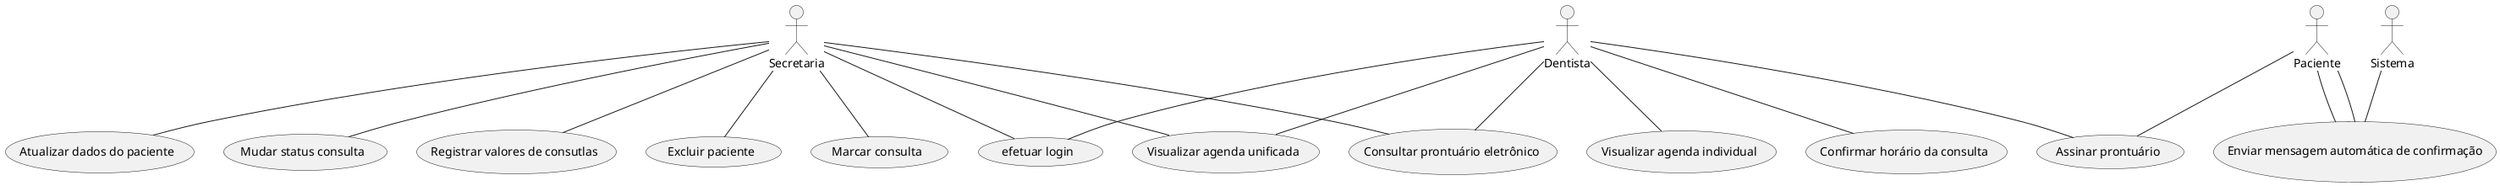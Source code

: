 @startuml

actor Secretaria
actor Dentista
actor Paciente
actor Sistema

usecase "efetuar login" as UC1
usecase "Visualizar agenda unificada" as UC2
usecase "Visualizar agenda individual" as UC3
usecase "Marcar consulta" as UC4
usecase "Confirmar horário da consulta" as UC5
usecase "Atualizar dados do paciente" as UC6
usecase "Mudar status consulta" as UC7
usecase "Enviar mensagem automática de confirmação" as UC8
usecase "Consultar prontuário eletrônico" as UC9
usecase "Assinar prontuário" as UC10
usecase "Registrar valores de consutlas" as UC11
usecase "Excluir paciente" as UC12

Secretaria -- UC1
Secretaria -- UC2
Secretaria -- UC4
Secretaria -- UC6
Secretaria -- UC7
Secretaria -- UC9
Secretaria -- UC11
Secretaria -- UC12
Dentista -- UC1
Dentista -- UC2
Dentista -- UC3
Dentista -- UC5
Dentista -- UC9
Dentista -- UC10
Paciente -- UC8
Paciente -- UC10
Paciente -- UC8
Sistema -- UC8
@enduml
